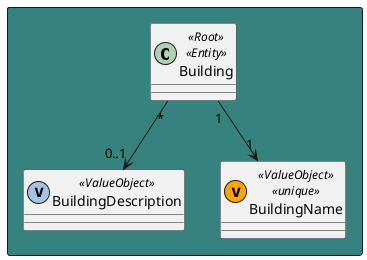 @startuml DomainModelExcerpt
'https://plantuml.com/use-case-diagram

rectangle #36827F{
class Building  << Root >> << Entity >>
class BuildingDescription  << (v,#A4C2E5) ValueObject >>
class BuildingName  << (v,orange) ValueObject >> << unique >>
}

Building "*"-->"0..1" BuildingDescription
Building "1"-->"1" BuildingName

@enduml